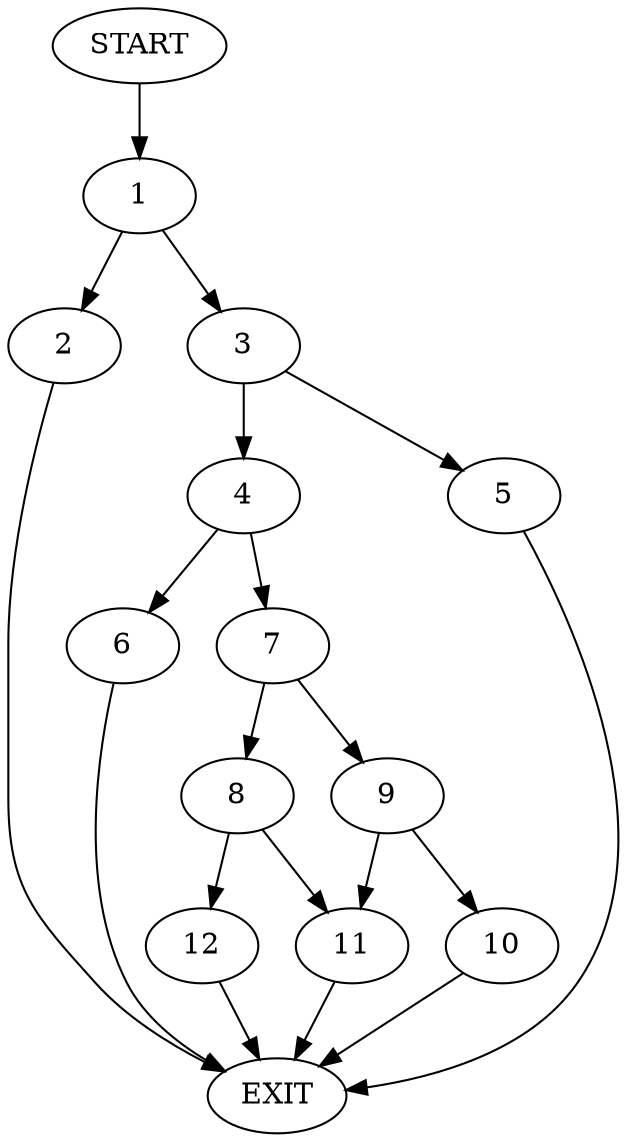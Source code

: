 digraph {
0 [label="START"]
13 [label="EXIT"]
0 -> 1
1 -> 2
1 -> 3
2 -> 13
3 -> 4
3 -> 5
4 -> 6
4 -> 7
5 -> 13
7 -> 8
7 -> 9
6 -> 13
9 -> 10
9 -> 11
8 -> 12
8 -> 11
11 -> 13
10 -> 13
12 -> 13
}
